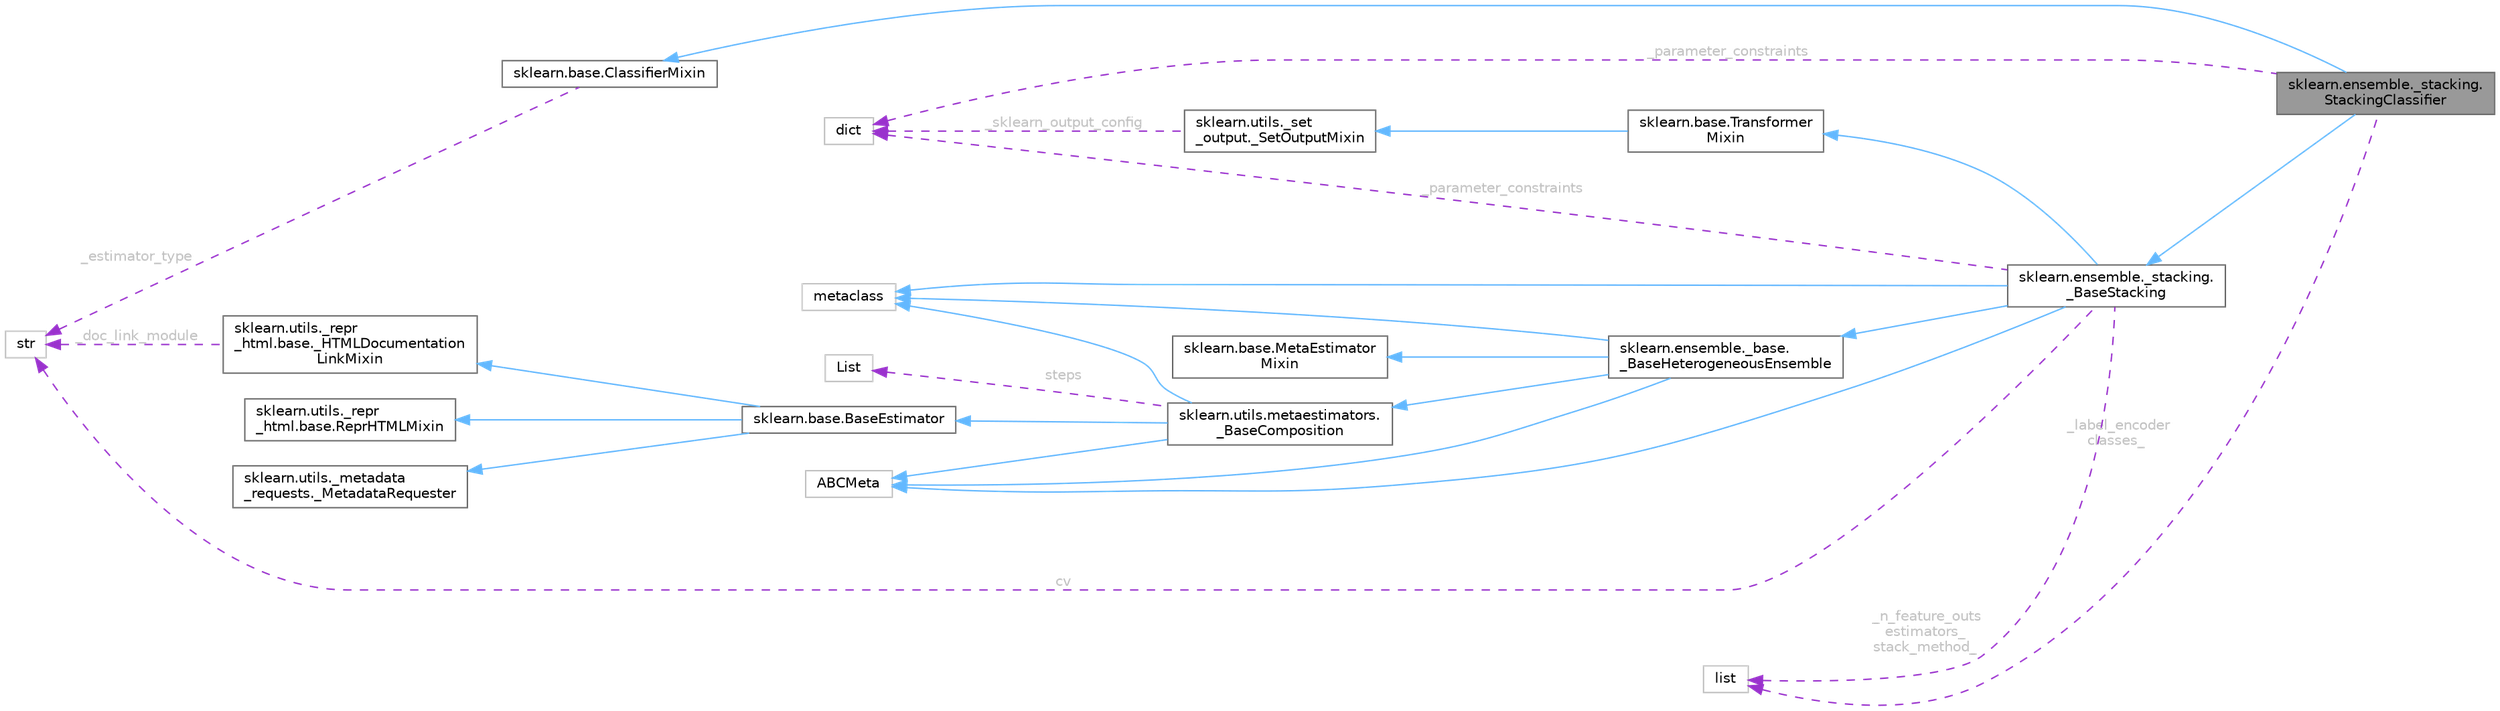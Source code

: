 digraph "sklearn.ensemble._stacking.StackingClassifier"
{
 // LATEX_PDF_SIZE
  bgcolor="transparent";
  edge [fontname=Helvetica,fontsize=10,labelfontname=Helvetica,labelfontsize=10];
  node [fontname=Helvetica,fontsize=10,shape=box,height=0.2,width=0.4];
  rankdir="LR";
  Node1 [id="Node000001",label="sklearn.ensemble._stacking.\lStackingClassifier",height=0.2,width=0.4,color="gray40", fillcolor="grey60", style="filled", fontcolor="black",tooltip=" "];
  Node2 -> Node1 [id="edge27_Node000001_Node000002",dir="back",color="steelblue1",style="solid",tooltip=" "];
  Node2 [id="Node000002",label="sklearn.base.ClassifierMixin",height=0.2,width=0.4,color="gray40", fillcolor="white", style="filled",URL="$d2/d39/classsklearn_1_1base_1_1ClassifierMixin.html",tooltip=" "];
  Node3 -> Node2 [id="edge28_Node000002_Node000003",dir="back",color="darkorchid3",style="dashed",tooltip=" ",label=" _estimator_type",fontcolor="grey" ];
  Node3 [id="Node000003",label="str",height=0.2,width=0.4,color="grey75", fillcolor="white", style="filled",tooltip=" "];
  Node4 -> Node1 [id="edge29_Node000001_Node000004",dir="back",color="steelblue1",style="solid",tooltip=" "];
  Node4 [id="Node000004",label="sklearn.ensemble._stacking.\l_BaseStacking",height=0.2,width=0.4,color="gray40", fillcolor="white", style="filled",URL="$d1/d9b/classsklearn_1_1ensemble_1_1__stacking_1_1__BaseStacking.html",tooltip=" "];
  Node5 -> Node4 [id="edge30_Node000004_Node000005",dir="back",color="steelblue1",style="solid",tooltip=" "];
  Node5 [id="Node000005",label="sklearn.base.Transformer\lMixin",height=0.2,width=0.4,color="gray40", fillcolor="white", style="filled",URL="$d7/d72/classsklearn_1_1base_1_1TransformerMixin.html",tooltip=" "];
  Node6 -> Node5 [id="edge31_Node000005_Node000006",dir="back",color="steelblue1",style="solid",tooltip=" "];
  Node6 [id="Node000006",label="sklearn.utils._set\l_output._SetOutputMixin",height=0.2,width=0.4,color="gray40", fillcolor="white", style="filled",URL="$d3/d75/classsklearn_1_1utils_1_1__set__output_1_1__SetOutputMixin.html",tooltip=" "];
  Node7 -> Node6 [id="edge32_Node000006_Node000007",dir="back",color="darkorchid3",style="dashed",tooltip=" ",label=" _sklearn_output_config",fontcolor="grey" ];
  Node7 [id="Node000007",label="dict",height=0.2,width=0.4,color="grey75", fillcolor="white", style="filled",tooltip=" "];
  Node8 -> Node4 [id="edge33_Node000004_Node000008",dir="back",color="steelblue1",style="solid",tooltip=" "];
  Node8 [id="Node000008",label="sklearn.ensemble._base.\l_BaseHeterogeneousEnsemble",height=0.2,width=0.4,color="gray40", fillcolor="white", style="filled",URL="$d0/d00/classsklearn_1_1ensemble_1_1__base_1_1__BaseHeterogeneousEnsemble.html",tooltip=" "];
  Node9 -> Node8 [id="edge34_Node000008_Node000009",dir="back",color="steelblue1",style="solid",tooltip=" "];
  Node9 [id="Node000009",label="sklearn.base.MetaEstimator\lMixin",height=0.2,width=0.4,color="gray40", fillcolor="white", style="filled",URL="$d4/d5a/classsklearn_1_1base_1_1MetaEstimatorMixin.html",tooltip=" "];
  Node10 -> Node8 [id="edge35_Node000008_Node000010",dir="back",color="steelblue1",style="solid",tooltip=" "];
  Node10 [id="Node000010",label="sklearn.utils.metaestimators.\l_BaseComposition",height=0.2,width=0.4,color="gray40", fillcolor="white", style="filled",URL="$d6/dcc/classsklearn_1_1utils_1_1metaestimators_1_1__BaseComposition.html",tooltip=" "];
  Node11 -> Node10 [id="edge36_Node000010_Node000011",dir="back",color="steelblue1",style="solid",tooltip=" "];
  Node11 [id="Node000011",label="sklearn.base.BaseEstimator",height=0.2,width=0.4,color="gray40", fillcolor="white", style="filled",URL="$d3/d20/classsklearn_1_1base_1_1BaseEstimator.html",tooltip=" "];
  Node12 -> Node11 [id="edge37_Node000011_Node000012",dir="back",color="steelblue1",style="solid",tooltip=" "];
  Node12 [id="Node000012",label="sklearn.utils._repr\l_html.base.ReprHTMLMixin",height=0.2,width=0.4,color="gray40", fillcolor="white", style="filled",URL="$d3/d50/classsklearn_1_1utils_1_1__repr__html_1_1base_1_1ReprHTMLMixin.html",tooltip=" "];
  Node13 -> Node11 [id="edge38_Node000011_Node000013",dir="back",color="steelblue1",style="solid",tooltip=" "];
  Node13 [id="Node000013",label="sklearn.utils._repr\l_html.base._HTMLDocumentation\lLinkMixin",height=0.2,width=0.4,color="gray40", fillcolor="white", style="filled",URL="$d5/d05/classsklearn_1_1utils_1_1__repr__html_1_1base_1_1__HTMLDocumentationLinkMixin.html",tooltip=" "];
  Node3 -> Node13 [id="edge39_Node000013_Node000003",dir="back",color="darkorchid3",style="dashed",tooltip=" ",label=" _doc_link_module",fontcolor="grey" ];
  Node14 -> Node11 [id="edge40_Node000011_Node000014",dir="back",color="steelblue1",style="solid",tooltip=" "];
  Node14 [id="Node000014",label="sklearn.utils._metadata\l_requests._MetadataRequester",height=0.2,width=0.4,color="gray40", fillcolor="white", style="filled",URL="$d6/dfa/classsklearn_1_1utils_1_1__metadata__requests_1_1__MetadataRequester.html",tooltip=" "];
  Node15 -> Node10 [id="edge41_Node000010_Node000015",dir="back",color="steelblue1",style="solid",tooltip=" "];
  Node15 [id="Node000015",label="metaclass",height=0.2,width=0.4,color="grey75", fillcolor="white", style="filled",URL="$d1/d9a/classmetaclass.html",tooltip=" "];
  Node16 -> Node10 [id="edge42_Node000010_Node000016",dir="back",color="steelblue1",style="solid",tooltip=" "];
  Node16 [id="Node000016",label="ABCMeta",height=0.2,width=0.4,color="grey75", fillcolor="white", style="filled",URL="$df/d42/classABCMeta.html",tooltip=" "];
  Node17 -> Node10 [id="edge43_Node000010_Node000017",dir="back",color="darkorchid3",style="dashed",tooltip=" ",label=" steps",fontcolor="grey" ];
  Node17 [id="Node000017",label="List",height=0.2,width=0.4,color="grey75", fillcolor="white", style="filled",tooltip=" "];
  Node15 -> Node8 [id="edge44_Node000008_Node000015",dir="back",color="steelblue1",style="solid",tooltip=" "];
  Node16 -> Node8 [id="edge45_Node000008_Node000016",dir="back",color="steelblue1",style="solid",tooltip=" "];
  Node15 -> Node4 [id="edge46_Node000004_Node000015",dir="back",color="steelblue1",style="solid",tooltip=" "];
  Node16 -> Node4 [id="edge47_Node000004_Node000016",dir="back",color="steelblue1",style="solid",tooltip=" "];
  Node7 -> Node4 [id="edge48_Node000004_Node000007",dir="back",color="darkorchid3",style="dashed",tooltip=" ",label=" _parameter_constraints",fontcolor="grey" ];
  Node3 -> Node4 [id="edge49_Node000004_Node000003",dir="back",color="darkorchid3",style="dashed",tooltip=" ",label=" cv",fontcolor="grey" ];
  Node18 -> Node4 [id="edge50_Node000004_Node000018",dir="back",color="darkorchid3",style="dashed",tooltip=" ",label=" _n_feature_outs\nestimators_\nstack_method_",fontcolor="grey" ];
  Node18 [id="Node000018",label="list",height=0.2,width=0.4,color="grey75", fillcolor="white", style="filled",tooltip=" "];
  Node7 -> Node1 [id="edge51_Node000001_Node000007",dir="back",color="darkorchid3",style="dashed",tooltip=" ",label=" _parameter_constraints",fontcolor="grey" ];
  Node18 -> Node1 [id="edge52_Node000001_Node000018",dir="back",color="darkorchid3",style="dashed",tooltip=" ",label=" _label_encoder\nclasses_",fontcolor="grey" ];
}
